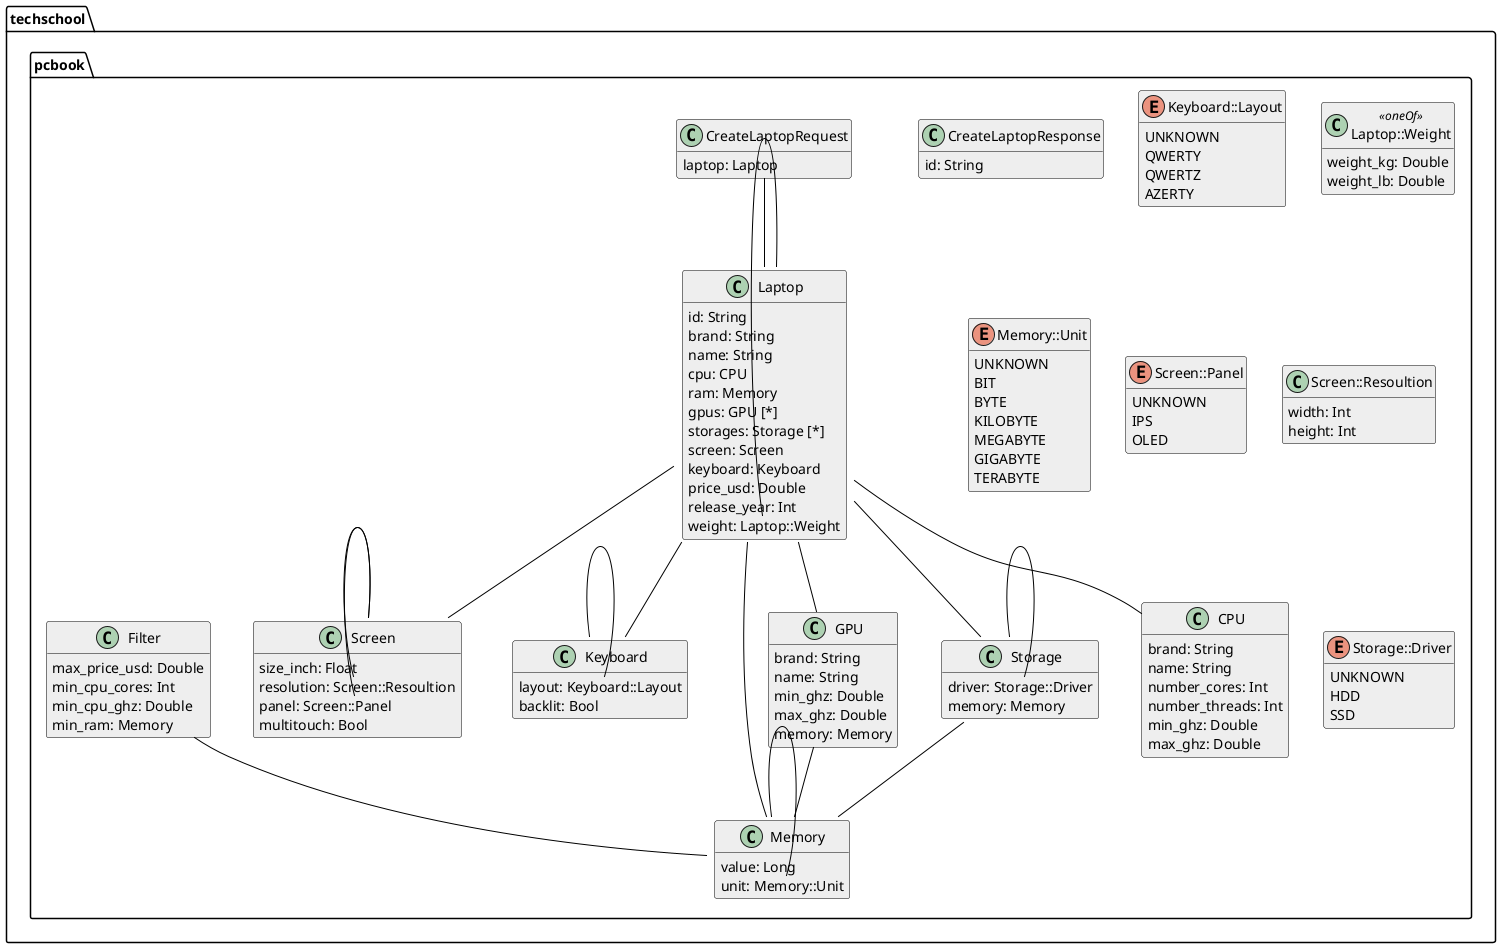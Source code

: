 @startuml

hide empty methods
hide empty fields
skinparam classBackgroundColor #EEEEEE
skinparam classArrowColor black
skinparam classBorderColor black
skinparam packageBackgroundColor white
skinparam packageBorderColor black
                     

techschool.pcbook.Screen -- techschool.pcbook.Screen::Resoultion
techschool.pcbook.Screen -- techschool.pcbook.Screen::Panel

techschool.pcbook.Keyboard -- techschool.pcbook.Keyboard::Layout





techschool.pcbook.CreateLaptopRequest -- techschool.pcbook.Laptop




techschool.pcbook.Filter -- techschool.pcbook.Memory

techschool.pcbook.GPU -- techschool.pcbook.Memory

techschool.pcbook.Storage -- techschool.pcbook.Storage::Driver
techschool.pcbook.Storage -- techschool.pcbook.Memory


techschool.pcbook.Laptop -- techschool.pcbook.Screen
techschool.pcbook.Laptop -- techschool.pcbook.CPU
techschool.pcbook.Laptop -- techschool.pcbook.Laptop::Weight
techschool.pcbook.Laptop -- techschool.pcbook.Storage
techschool.pcbook.Laptop -- techschool.pcbook.Memory
techschool.pcbook.Laptop -- techschool.pcbook.Keyboard
techschool.pcbook.Laptop -- techschool.pcbook.GPU

techschool.pcbook.Memory -- techschool.pcbook.Memory::Unit
package techschool.pcbook {
 class CPU {
  brand: String 
  name: String 
  number_cores: Int 
  number_threads: Int 
  min_ghz: Double 
  max_ghz: Double 
 }
 
 class CreateLaptopRequest {
  laptop: Laptop 
 }
 
 class CreateLaptopResponse {
  id: String 
 }
 
 class Filter {
  max_price_usd: Double 
  min_cpu_cores: Int 
  min_cpu_ghz: Double 
  min_ram: Memory 
 }
 
 class GPU {
  brand: String 
  name: String 
  min_ghz: Double 
  max_ghz: Double 
  memory: Memory 
 }
 
 class Keyboard {
  layout: Keyboard::Layout 
  backlit: Bool 
 }
 
 enum Keyboard::Layout {
  UNKNOWN
  QWERTY
  QWERTZ
  AZERTY
 }
 
 class Laptop {
  id: String 
  brand: String 
  name: String 
  cpu: CPU 
  ram: Memory 
  gpus: GPU [*]
  storages: Storage [*]
  screen: Screen 
  keyboard: Keyboard 
  price_usd: Double 
  release_year: Int 
  weight: Laptop::Weight
 }
 
 class Laptop::Weight << oneOf >> {
  weight_kg: Double 
  weight_lb: Double 
 }
 
 class Memory {
  value: Long 
  unit: Memory::Unit 
 }
 
 enum Memory::Unit {
  UNKNOWN
  BIT
  BYTE
  KILOBYTE
  MEGABYTE
  GIGABYTE
  TERABYTE
 }
 
 class Screen {
  size_inch: Float 
  resolution: Screen::Resoultion 
  panel: Screen::Panel 
  multitouch: Bool 
 }
 
 enum Screen::Panel {
  UNKNOWN
  IPS
  OLED
 }
 
 class Screen::Resoultion {
  width: Int 
  height: Int 
 }
 
 class Storage {
  driver: Storage::Driver 
  memory: Memory 
 }
 
 enum Storage::Driver {
  UNKNOWN
  HDD
  SSD
 }
 
}
@enduml